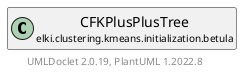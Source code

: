 @startuml
    remove .*\.(Instance|Par|Parameterizer|Factory)$
    set namespaceSeparator none
    hide empty fields
    hide empty methods

    class "<size:14>CFKPlusPlusTree.Par\n<size:10>elki.clustering.kmeans.initialization.betula" as elki.clustering.kmeans.initialization.betula.CFKPlusPlusTree.Par [[CFKPlusPlusTree.Par.html]] {
        {static} +DEPTH_ID: OptionID
        {static} +KMPP_DISTANCE_ID: OptionID
        {static} +FIRST_UNIFORM_ID: OptionID
        ~dist: CFInitWeight
        ~firstUniform: boolean
        ~depth: int
        +configure(Parameterization): void
        +make(): CFKPlusPlusTree
    }

    abstract class "<size:14>AbstractCFKMeansInitialization.Par\n<size:10>elki.clustering.kmeans.initialization.betula" as elki.clustering.kmeans.initialization.betula.AbstractCFKMeansInitialization.Par [[AbstractCFKMeansInitialization.Par.html]]
    class "<size:14>CFKPlusPlusTree\n<size:10>elki.clustering.kmeans.initialization.betula" as elki.clustering.kmeans.initialization.betula.CFKPlusPlusTree [[CFKPlusPlusTree.html]]

    elki.clustering.kmeans.initialization.betula.AbstractCFKMeansInitialization.Par <|-- elki.clustering.kmeans.initialization.betula.CFKPlusPlusTree.Par
    elki.clustering.kmeans.initialization.betula.CFKPlusPlusTree +-- elki.clustering.kmeans.initialization.betula.CFKPlusPlusTree.Par

    center footer UMLDoclet 2.0.19, PlantUML 1.2022.8
@enduml
